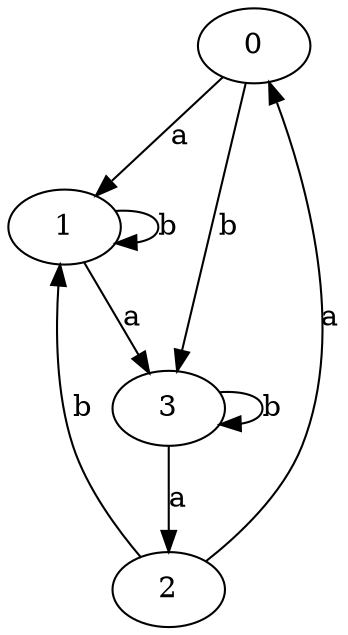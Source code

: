 digraph {
 ranksep=0.5;
 d2tdocpreamble = "\usetikzlibrary{automata}";
 d2tfigpreamble = "\tikzstyle{every state}= [ draw=blue!50,very thick,fill=blue!20]  \tikzstyle{auto}= [fill=white]";
 node [style="state"];
 edge [lblstyle="auto",topath="bend right", len=4  ]
  "0" [label="0",style = "state, initial, accepting"];
  "1" [label="1",];
  "2" [label="2",];
  "3" [label="3",];
  "0" -> "1" [label="a"];
  "0" -> "3" [label="b"];
  "1" -> "1" [label="b",topath="loop above"];
  "1" -> "3" [label="a"];
  "2" -> "0" [label="a"];
  "2" -> "1" [label="b"];
  "3" -> "2" [label="a"];
  "3" -> "3" [label="b",topath="loop above"];
}